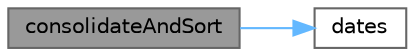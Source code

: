 digraph "consolidateAndSort"
{
 // INTERACTIVE_SVG=YES
 // LATEX_PDF_SIZE
  bgcolor="transparent";
  edge [fontname=Helvetica,fontsize=10,labelfontname=Helvetica,labelfontsize=10];
  node [fontname=Helvetica,fontsize=10,shape=box,height=0.2,width=0.4];
  rankdir="LR";
  Node1 [label="consolidateAndSort",height=0.2,width=0.4,color="gray40", fillcolor="grey60", style="filled", fontcolor="black",tooltip=" "];
  Node1 -> Node2 [color="steelblue1",style="solid"];
  Node2 [label="dates",height=0.2,width=0.4,color="grey40", fillcolor="white", style="filled",URL="$classore_1_1data_1_1_pay_log.html#a53d21e09ca3857d3c49b13b23d1bd65d",tooltip=" "];
}
